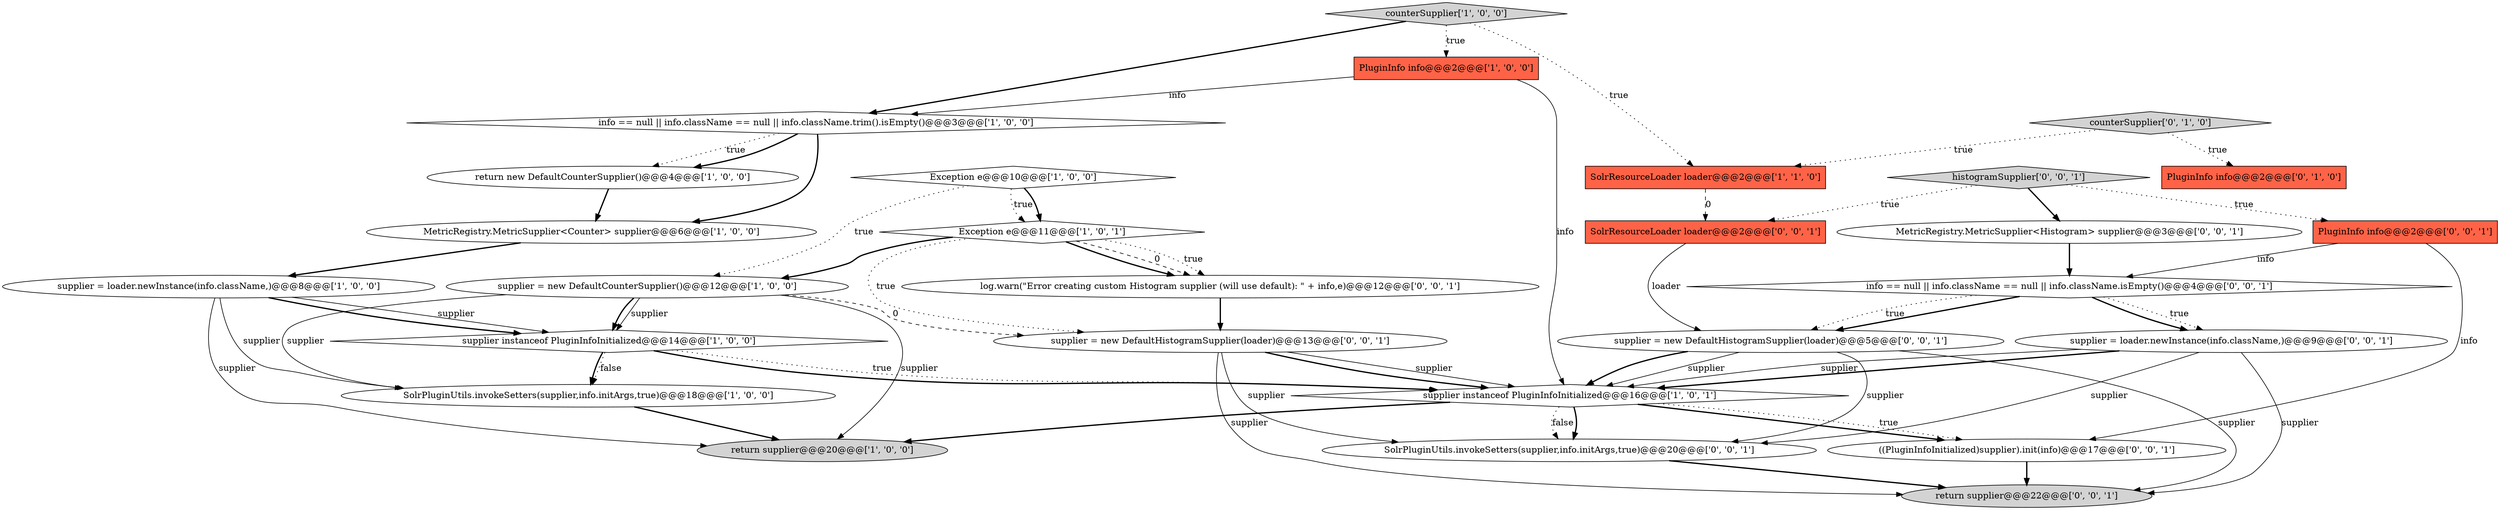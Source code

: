 digraph {
1 [style = filled, label = "PluginInfo info@@@2@@@['1', '0', '0']", fillcolor = tomato, shape = box image = "AAA0AAABBB1BBB"];
11 [style = filled, label = "counterSupplier['1', '0', '0']", fillcolor = lightgray, shape = diamond image = "AAA0AAABBB1BBB"];
13 [style = filled, label = "Exception e@@@10@@@['1', '0', '0']", fillcolor = white, shape = diamond image = "AAA0AAABBB1BBB"];
18 [style = filled, label = "log.warn(\"Error creating custom Histogram supplier (will use default): \" + info,e)@@@12@@@['0', '0', '1']", fillcolor = white, shape = ellipse image = "AAA0AAABBB3BBB"];
5 [style = filled, label = "return supplier@@@20@@@['1', '0', '0']", fillcolor = lightgray, shape = ellipse image = "AAA0AAABBB1BBB"];
7 [style = filled, label = "supplier = new DefaultCounterSupplier()@@@12@@@['1', '0', '0']", fillcolor = white, shape = ellipse image = "AAA0AAABBB1BBB"];
16 [style = filled, label = "histogramSupplier['0', '0', '1']", fillcolor = lightgray, shape = diamond image = "AAA0AAABBB3BBB"];
17 [style = filled, label = "SolrPluginUtils.invokeSetters(supplier,info.initArgs,true)@@@20@@@['0', '0', '1']", fillcolor = white, shape = ellipse image = "AAA0AAABBB3BBB"];
24 [style = filled, label = "SolrResourceLoader loader@@@2@@@['0', '0', '1']", fillcolor = tomato, shape = box image = "AAA0AAABBB3BBB"];
12 [style = filled, label = "return new DefaultCounterSupplier()@@@4@@@['1', '0', '0']", fillcolor = white, shape = ellipse image = "AAA0AAABBB1BBB"];
19 [style = filled, label = "return supplier@@@22@@@['0', '0', '1']", fillcolor = lightgray, shape = ellipse image = "AAA0AAABBB3BBB"];
15 [style = filled, label = "counterSupplier['0', '1', '0']", fillcolor = lightgray, shape = diamond image = "AAA0AAABBB2BBB"];
3 [style = filled, label = "SolrResourceLoader loader@@@2@@@['1', '1', '0']", fillcolor = tomato, shape = box image = "AAA0AAABBB1BBB"];
21 [style = filled, label = "((PluginInfoInitialized)supplier).init(info)@@@17@@@['0', '0', '1']", fillcolor = white, shape = ellipse image = "AAA0AAABBB3BBB"];
9 [style = filled, label = "SolrPluginUtils.invokeSetters(supplier,info.initArgs,true)@@@18@@@['1', '0', '0']", fillcolor = white, shape = ellipse image = "AAA0AAABBB1BBB"];
8 [style = filled, label = "supplier instanceof PluginInfoInitialized@@@14@@@['1', '0', '0']", fillcolor = white, shape = diamond image = "AAA0AAABBB1BBB"];
10 [style = filled, label = "info == null || info.className == null || info.className.trim().isEmpty()@@@3@@@['1', '0', '0']", fillcolor = white, shape = diamond image = "AAA0AAABBB1BBB"];
14 [style = filled, label = "PluginInfo info@@@2@@@['0', '1', '0']", fillcolor = tomato, shape = box image = "AAA0AAABBB2BBB"];
20 [style = filled, label = "PluginInfo info@@@2@@@['0', '0', '1']", fillcolor = tomato, shape = box image = "AAA0AAABBB3BBB"];
26 [style = filled, label = "supplier = new DefaultHistogramSupplier(loader)@@@13@@@['0', '0', '1']", fillcolor = white, shape = ellipse image = "AAA0AAABBB3BBB"];
22 [style = filled, label = "MetricRegistry.MetricSupplier<Histogram> supplier@@@3@@@['0', '0', '1']", fillcolor = white, shape = ellipse image = "AAA0AAABBB3BBB"];
6 [style = filled, label = "Exception e@@@11@@@['1', '0', '1']", fillcolor = white, shape = diamond image = "AAA0AAABBB1BBB"];
27 [style = filled, label = "supplier = new DefaultHistogramSupplier(loader)@@@5@@@['0', '0', '1']", fillcolor = white, shape = ellipse image = "AAA0AAABBB3BBB"];
23 [style = filled, label = "info == null || info.className == null || info.className.isEmpty()@@@4@@@['0', '0', '1']", fillcolor = white, shape = diamond image = "AAA0AAABBB3BBB"];
0 [style = filled, label = "supplier instanceof PluginInfoInitialized@@@16@@@['1', '0', '1']", fillcolor = white, shape = diamond image = "AAA0AAABBB1BBB"];
4 [style = filled, label = "supplier = loader.newInstance(info.className,)@@@8@@@['1', '0', '0']", fillcolor = white, shape = ellipse image = "AAA0AAABBB1BBB"];
2 [style = filled, label = "MetricRegistry.MetricSupplier<Counter> supplier@@@6@@@['1', '0', '0']", fillcolor = white, shape = ellipse image = "AAA0AAABBB1BBB"];
25 [style = filled, label = "supplier = loader.newInstance(info.className,)@@@9@@@['0', '0', '1']", fillcolor = white, shape = ellipse image = "AAA0AAABBB3BBB"];
25->0 [style = bold, label=""];
4->5 [style = solid, label="supplier"];
25->19 [style = solid, label="supplier"];
13->6 [style = dotted, label="true"];
23->25 [style = bold, label=""];
10->12 [style = dotted, label="true"];
26->0 [style = solid, label="supplier"];
4->9 [style = solid, label="supplier"];
23->27 [style = bold, label=""];
27->0 [style = bold, label=""];
21->19 [style = bold, label=""];
0->17 [style = bold, label=""];
25->17 [style = solid, label="supplier"];
11->1 [style = dotted, label="true"];
6->18 [style = bold, label=""];
7->5 [style = solid, label="supplier"];
3->24 [style = dashed, label="0"];
18->26 [style = bold, label=""];
4->8 [style = solid, label="supplier"];
16->20 [style = dotted, label="true"];
0->17 [style = dotted, label="false"];
0->21 [style = bold, label=""];
13->7 [style = dotted, label="true"];
15->14 [style = dotted, label="true"];
16->22 [style = bold, label=""];
7->8 [style = bold, label=""];
2->4 [style = bold, label=""];
22->23 [style = bold, label=""];
17->19 [style = bold, label=""];
8->9 [style = dotted, label="false"];
26->17 [style = solid, label="supplier"];
6->18 [style = dashed, label="0"];
20->21 [style = solid, label="info"];
26->19 [style = solid, label="supplier"];
15->3 [style = dotted, label="true"];
8->0 [style = bold, label=""];
12->2 [style = bold, label=""];
6->26 [style = dotted, label="true"];
1->10 [style = solid, label="info"];
26->0 [style = bold, label=""];
24->27 [style = solid, label="loader"];
6->18 [style = dotted, label="true"];
7->9 [style = solid, label="supplier"];
0->21 [style = dotted, label="true"];
7->8 [style = solid, label="supplier"];
27->0 [style = solid, label="supplier"];
10->12 [style = bold, label=""];
11->10 [style = bold, label=""];
23->27 [style = dotted, label="true"];
8->9 [style = bold, label=""];
9->5 [style = bold, label=""];
1->0 [style = solid, label="info"];
27->17 [style = solid, label="supplier"];
4->8 [style = bold, label=""];
8->0 [style = dotted, label="true"];
10->2 [style = bold, label=""];
13->6 [style = bold, label=""];
6->7 [style = bold, label=""];
7->26 [style = dashed, label="0"];
25->0 [style = solid, label="supplier"];
11->3 [style = dotted, label="true"];
27->19 [style = solid, label="supplier"];
23->25 [style = dotted, label="true"];
20->23 [style = solid, label="info"];
16->24 [style = dotted, label="true"];
0->5 [style = bold, label=""];
}

